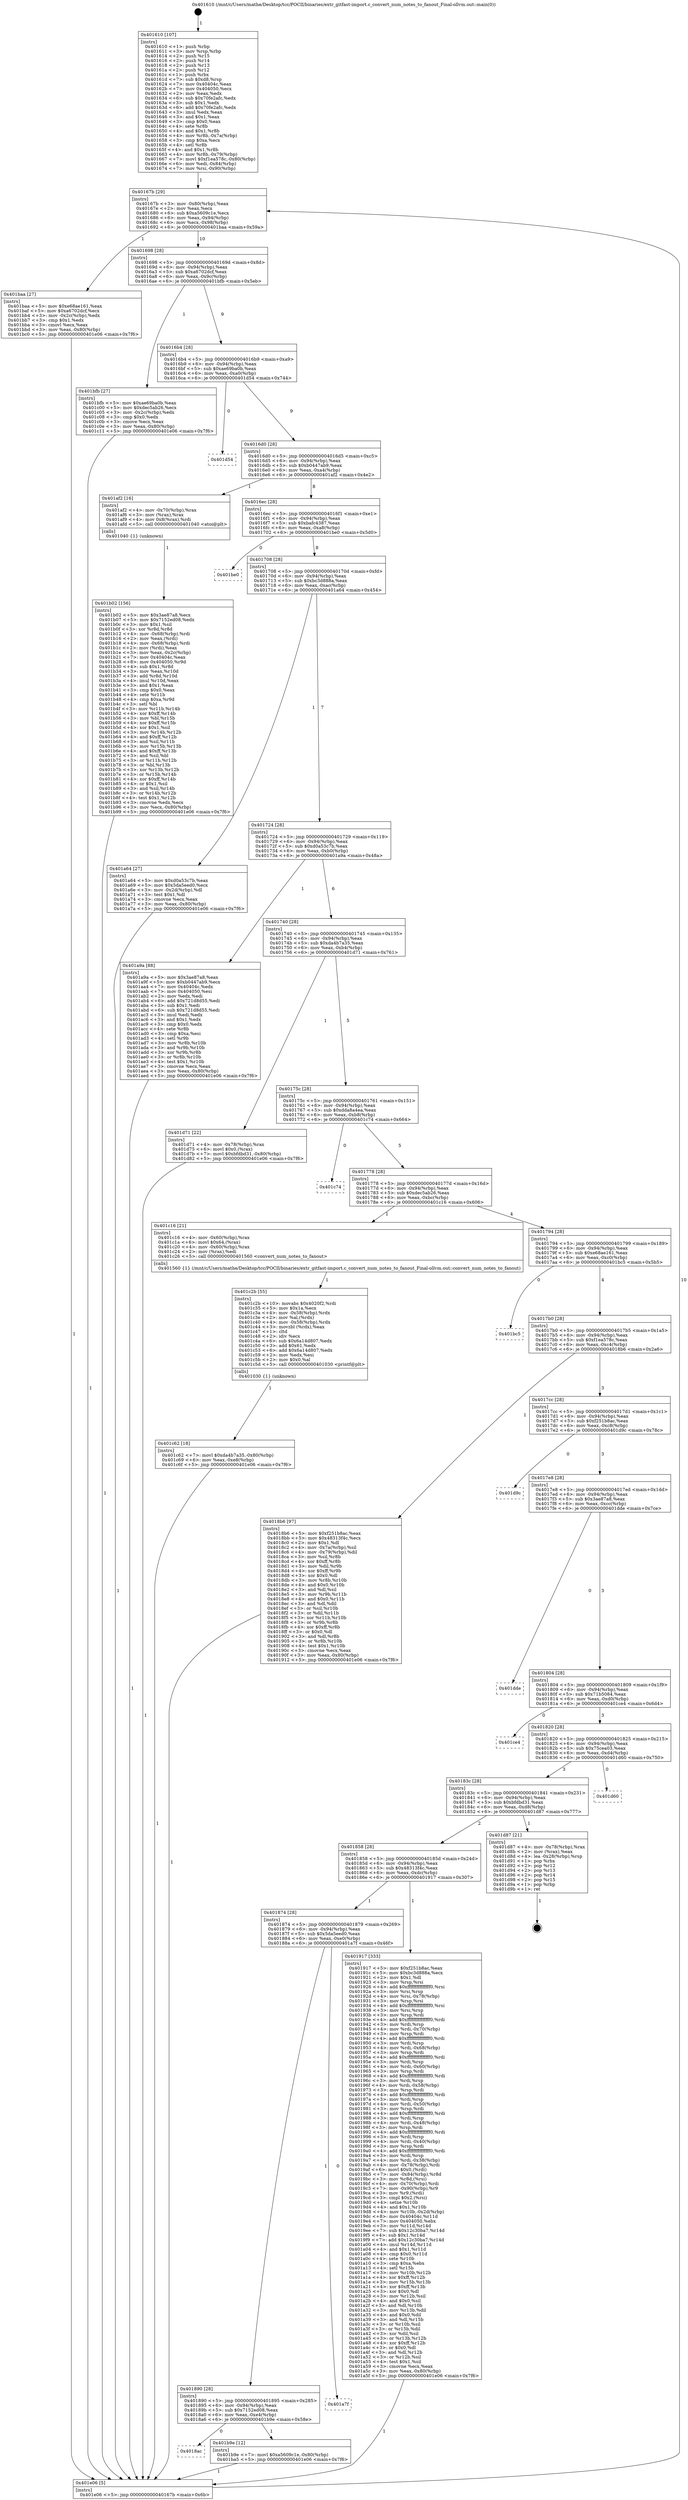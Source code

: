 digraph "0x401610" {
  label = "0x401610 (/mnt/c/Users/mathe/Desktop/tcc/POCII/binaries/extr_gitfast-import.c_convert_num_notes_to_fanout_Final-ollvm.out::main(0))"
  labelloc = "t"
  node[shape=record]

  Entry [label="",width=0.3,height=0.3,shape=circle,fillcolor=black,style=filled]
  "0x40167b" [label="{
     0x40167b [29]\l
     | [instrs]\l
     &nbsp;&nbsp;0x40167b \<+3\>: mov -0x80(%rbp),%eax\l
     &nbsp;&nbsp;0x40167e \<+2\>: mov %eax,%ecx\l
     &nbsp;&nbsp;0x401680 \<+6\>: sub $0xa5609c1e,%ecx\l
     &nbsp;&nbsp;0x401686 \<+6\>: mov %eax,-0x94(%rbp)\l
     &nbsp;&nbsp;0x40168c \<+6\>: mov %ecx,-0x98(%rbp)\l
     &nbsp;&nbsp;0x401692 \<+6\>: je 0000000000401baa \<main+0x59a\>\l
  }"]
  "0x401baa" [label="{
     0x401baa [27]\l
     | [instrs]\l
     &nbsp;&nbsp;0x401baa \<+5\>: mov $0xe68ae161,%eax\l
     &nbsp;&nbsp;0x401baf \<+5\>: mov $0xa6702dcf,%ecx\l
     &nbsp;&nbsp;0x401bb4 \<+3\>: mov -0x2c(%rbp),%edx\l
     &nbsp;&nbsp;0x401bb7 \<+3\>: cmp $0x1,%edx\l
     &nbsp;&nbsp;0x401bba \<+3\>: cmovl %ecx,%eax\l
     &nbsp;&nbsp;0x401bbd \<+3\>: mov %eax,-0x80(%rbp)\l
     &nbsp;&nbsp;0x401bc0 \<+5\>: jmp 0000000000401e06 \<main+0x7f6\>\l
  }"]
  "0x401698" [label="{
     0x401698 [28]\l
     | [instrs]\l
     &nbsp;&nbsp;0x401698 \<+5\>: jmp 000000000040169d \<main+0x8d\>\l
     &nbsp;&nbsp;0x40169d \<+6\>: mov -0x94(%rbp),%eax\l
     &nbsp;&nbsp;0x4016a3 \<+5\>: sub $0xa6702dcf,%eax\l
     &nbsp;&nbsp;0x4016a8 \<+6\>: mov %eax,-0x9c(%rbp)\l
     &nbsp;&nbsp;0x4016ae \<+6\>: je 0000000000401bfb \<main+0x5eb\>\l
  }"]
  Exit [label="",width=0.3,height=0.3,shape=circle,fillcolor=black,style=filled,peripheries=2]
  "0x401bfb" [label="{
     0x401bfb [27]\l
     | [instrs]\l
     &nbsp;&nbsp;0x401bfb \<+5\>: mov $0xae69ba0b,%eax\l
     &nbsp;&nbsp;0x401c00 \<+5\>: mov $0xdec5ab26,%ecx\l
     &nbsp;&nbsp;0x401c05 \<+3\>: mov -0x2c(%rbp),%edx\l
     &nbsp;&nbsp;0x401c08 \<+3\>: cmp $0x0,%edx\l
     &nbsp;&nbsp;0x401c0b \<+3\>: cmove %ecx,%eax\l
     &nbsp;&nbsp;0x401c0e \<+3\>: mov %eax,-0x80(%rbp)\l
     &nbsp;&nbsp;0x401c11 \<+5\>: jmp 0000000000401e06 \<main+0x7f6\>\l
  }"]
  "0x4016b4" [label="{
     0x4016b4 [28]\l
     | [instrs]\l
     &nbsp;&nbsp;0x4016b4 \<+5\>: jmp 00000000004016b9 \<main+0xa9\>\l
     &nbsp;&nbsp;0x4016b9 \<+6\>: mov -0x94(%rbp),%eax\l
     &nbsp;&nbsp;0x4016bf \<+5\>: sub $0xae69ba0b,%eax\l
     &nbsp;&nbsp;0x4016c4 \<+6\>: mov %eax,-0xa0(%rbp)\l
     &nbsp;&nbsp;0x4016ca \<+6\>: je 0000000000401d54 \<main+0x744\>\l
  }"]
  "0x401c62" [label="{
     0x401c62 [18]\l
     | [instrs]\l
     &nbsp;&nbsp;0x401c62 \<+7\>: movl $0xda4b7a35,-0x80(%rbp)\l
     &nbsp;&nbsp;0x401c69 \<+6\>: mov %eax,-0xe8(%rbp)\l
     &nbsp;&nbsp;0x401c6f \<+5\>: jmp 0000000000401e06 \<main+0x7f6\>\l
  }"]
  "0x401d54" [label="{
     0x401d54\l
  }", style=dashed]
  "0x4016d0" [label="{
     0x4016d0 [28]\l
     | [instrs]\l
     &nbsp;&nbsp;0x4016d0 \<+5\>: jmp 00000000004016d5 \<main+0xc5\>\l
     &nbsp;&nbsp;0x4016d5 \<+6\>: mov -0x94(%rbp),%eax\l
     &nbsp;&nbsp;0x4016db \<+5\>: sub $0xb0447ab9,%eax\l
     &nbsp;&nbsp;0x4016e0 \<+6\>: mov %eax,-0xa4(%rbp)\l
     &nbsp;&nbsp;0x4016e6 \<+6\>: je 0000000000401af2 \<main+0x4e2\>\l
  }"]
  "0x401c2b" [label="{
     0x401c2b [55]\l
     | [instrs]\l
     &nbsp;&nbsp;0x401c2b \<+10\>: movabs $0x4020f2,%rdi\l
     &nbsp;&nbsp;0x401c35 \<+5\>: mov $0x1a,%ecx\l
     &nbsp;&nbsp;0x401c3a \<+4\>: mov -0x58(%rbp),%rdx\l
     &nbsp;&nbsp;0x401c3e \<+2\>: mov %al,(%rdx)\l
     &nbsp;&nbsp;0x401c40 \<+4\>: mov -0x58(%rbp),%rdx\l
     &nbsp;&nbsp;0x401c44 \<+3\>: movzbl (%rdx),%eax\l
     &nbsp;&nbsp;0x401c47 \<+1\>: cltd\l
     &nbsp;&nbsp;0x401c48 \<+2\>: idiv %ecx\l
     &nbsp;&nbsp;0x401c4a \<+6\>: sub $0x6a14d807,%edx\l
     &nbsp;&nbsp;0x401c50 \<+3\>: add $0x61,%edx\l
     &nbsp;&nbsp;0x401c53 \<+6\>: add $0x6a14d807,%edx\l
     &nbsp;&nbsp;0x401c59 \<+2\>: mov %edx,%esi\l
     &nbsp;&nbsp;0x401c5b \<+2\>: mov $0x0,%al\l
     &nbsp;&nbsp;0x401c5d \<+5\>: call 0000000000401030 \<printf@plt\>\l
     | [calls]\l
     &nbsp;&nbsp;0x401030 \{1\} (unknown)\l
  }"]
  "0x401af2" [label="{
     0x401af2 [16]\l
     | [instrs]\l
     &nbsp;&nbsp;0x401af2 \<+4\>: mov -0x70(%rbp),%rax\l
     &nbsp;&nbsp;0x401af6 \<+3\>: mov (%rax),%rax\l
     &nbsp;&nbsp;0x401af9 \<+4\>: mov 0x8(%rax),%rdi\l
     &nbsp;&nbsp;0x401afd \<+5\>: call 0000000000401040 \<atoi@plt\>\l
     | [calls]\l
     &nbsp;&nbsp;0x401040 \{1\} (unknown)\l
  }"]
  "0x4016ec" [label="{
     0x4016ec [28]\l
     | [instrs]\l
     &nbsp;&nbsp;0x4016ec \<+5\>: jmp 00000000004016f1 \<main+0xe1\>\l
     &nbsp;&nbsp;0x4016f1 \<+6\>: mov -0x94(%rbp),%eax\l
     &nbsp;&nbsp;0x4016f7 \<+5\>: sub $0xbafc4387,%eax\l
     &nbsp;&nbsp;0x4016fc \<+6\>: mov %eax,-0xa8(%rbp)\l
     &nbsp;&nbsp;0x401702 \<+6\>: je 0000000000401be0 \<main+0x5d0\>\l
  }"]
  "0x4018ac" [label="{
     0x4018ac\l
  }", style=dashed]
  "0x401be0" [label="{
     0x401be0\l
  }", style=dashed]
  "0x401708" [label="{
     0x401708 [28]\l
     | [instrs]\l
     &nbsp;&nbsp;0x401708 \<+5\>: jmp 000000000040170d \<main+0xfd\>\l
     &nbsp;&nbsp;0x40170d \<+6\>: mov -0x94(%rbp),%eax\l
     &nbsp;&nbsp;0x401713 \<+5\>: sub $0xbc3d888a,%eax\l
     &nbsp;&nbsp;0x401718 \<+6\>: mov %eax,-0xac(%rbp)\l
     &nbsp;&nbsp;0x40171e \<+6\>: je 0000000000401a64 \<main+0x454\>\l
  }"]
  "0x401b9e" [label="{
     0x401b9e [12]\l
     | [instrs]\l
     &nbsp;&nbsp;0x401b9e \<+7\>: movl $0xa5609c1e,-0x80(%rbp)\l
     &nbsp;&nbsp;0x401ba5 \<+5\>: jmp 0000000000401e06 \<main+0x7f6\>\l
  }"]
  "0x401a64" [label="{
     0x401a64 [27]\l
     | [instrs]\l
     &nbsp;&nbsp;0x401a64 \<+5\>: mov $0xd0a53c7b,%eax\l
     &nbsp;&nbsp;0x401a69 \<+5\>: mov $0x5da5eed0,%ecx\l
     &nbsp;&nbsp;0x401a6e \<+3\>: mov -0x2d(%rbp),%dl\l
     &nbsp;&nbsp;0x401a71 \<+3\>: test $0x1,%dl\l
     &nbsp;&nbsp;0x401a74 \<+3\>: cmovne %ecx,%eax\l
     &nbsp;&nbsp;0x401a77 \<+3\>: mov %eax,-0x80(%rbp)\l
     &nbsp;&nbsp;0x401a7a \<+5\>: jmp 0000000000401e06 \<main+0x7f6\>\l
  }"]
  "0x401724" [label="{
     0x401724 [28]\l
     | [instrs]\l
     &nbsp;&nbsp;0x401724 \<+5\>: jmp 0000000000401729 \<main+0x119\>\l
     &nbsp;&nbsp;0x401729 \<+6\>: mov -0x94(%rbp),%eax\l
     &nbsp;&nbsp;0x40172f \<+5\>: sub $0xd0a53c7b,%eax\l
     &nbsp;&nbsp;0x401734 \<+6\>: mov %eax,-0xb0(%rbp)\l
     &nbsp;&nbsp;0x40173a \<+6\>: je 0000000000401a9a \<main+0x48a\>\l
  }"]
  "0x401890" [label="{
     0x401890 [28]\l
     | [instrs]\l
     &nbsp;&nbsp;0x401890 \<+5\>: jmp 0000000000401895 \<main+0x285\>\l
     &nbsp;&nbsp;0x401895 \<+6\>: mov -0x94(%rbp),%eax\l
     &nbsp;&nbsp;0x40189b \<+5\>: sub $0x7152ed08,%eax\l
     &nbsp;&nbsp;0x4018a0 \<+6\>: mov %eax,-0xe4(%rbp)\l
     &nbsp;&nbsp;0x4018a6 \<+6\>: je 0000000000401b9e \<main+0x58e\>\l
  }"]
  "0x401a9a" [label="{
     0x401a9a [88]\l
     | [instrs]\l
     &nbsp;&nbsp;0x401a9a \<+5\>: mov $0x3ae87a8,%eax\l
     &nbsp;&nbsp;0x401a9f \<+5\>: mov $0xb0447ab9,%ecx\l
     &nbsp;&nbsp;0x401aa4 \<+7\>: mov 0x40404c,%edx\l
     &nbsp;&nbsp;0x401aab \<+7\>: mov 0x404050,%esi\l
     &nbsp;&nbsp;0x401ab2 \<+2\>: mov %edx,%edi\l
     &nbsp;&nbsp;0x401ab4 \<+6\>: add $0x721d8d55,%edi\l
     &nbsp;&nbsp;0x401aba \<+3\>: sub $0x1,%edi\l
     &nbsp;&nbsp;0x401abd \<+6\>: sub $0x721d8d55,%edi\l
     &nbsp;&nbsp;0x401ac3 \<+3\>: imul %edi,%edx\l
     &nbsp;&nbsp;0x401ac6 \<+3\>: and $0x1,%edx\l
     &nbsp;&nbsp;0x401ac9 \<+3\>: cmp $0x0,%edx\l
     &nbsp;&nbsp;0x401acc \<+4\>: sete %r8b\l
     &nbsp;&nbsp;0x401ad0 \<+3\>: cmp $0xa,%esi\l
     &nbsp;&nbsp;0x401ad3 \<+4\>: setl %r9b\l
     &nbsp;&nbsp;0x401ad7 \<+3\>: mov %r8b,%r10b\l
     &nbsp;&nbsp;0x401ada \<+3\>: and %r9b,%r10b\l
     &nbsp;&nbsp;0x401add \<+3\>: xor %r9b,%r8b\l
     &nbsp;&nbsp;0x401ae0 \<+3\>: or %r8b,%r10b\l
     &nbsp;&nbsp;0x401ae3 \<+4\>: test $0x1,%r10b\l
     &nbsp;&nbsp;0x401ae7 \<+3\>: cmovne %ecx,%eax\l
     &nbsp;&nbsp;0x401aea \<+3\>: mov %eax,-0x80(%rbp)\l
     &nbsp;&nbsp;0x401aed \<+5\>: jmp 0000000000401e06 \<main+0x7f6\>\l
  }"]
  "0x401740" [label="{
     0x401740 [28]\l
     | [instrs]\l
     &nbsp;&nbsp;0x401740 \<+5\>: jmp 0000000000401745 \<main+0x135\>\l
     &nbsp;&nbsp;0x401745 \<+6\>: mov -0x94(%rbp),%eax\l
     &nbsp;&nbsp;0x40174b \<+5\>: sub $0xda4b7a35,%eax\l
     &nbsp;&nbsp;0x401750 \<+6\>: mov %eax,-0xb4(%rbp)\l
     &nbsp;&nbsp;0x401756 \<+6\>: je 0000000000401d71 \<main+0x761\>\l
  }"]
  "0x401a7f" [label="{
     0x401a7f\l
  }", style=dashed]
  "0x401d71" [label="{
     0x401d71 [22]\l
     | [instrs]\l
     &nbsp;&nbsp;0x401d71 \<+4\>: mov -0x78(%rbp),%rax\l
     &nbsp;&nbsp;0x401d75 \<+6\>: movl $0x0,(%rax)\l
     &nbsp;&nbsp;0x401d7b \<+7\>: movl $0xbfdbd31,-0x80(%rbp)\l
     &nbsp;&nbsp;0x401d82 \<+5\>: jmp 0000000000401e06 \<main+0x7f6\>\l
  }"]
  "0x40175c" [label="{
     0x40175c [28]\l
     | [instrs]\l
     &nbsp;&nbsp;0x40175c \<+5\>: jmp 0000000000401761 \<main+0x151\>\l
     &nbsp;&nbsp;0x401761 \<+6\>: mov -0x94(%rbp),%eax\l
     &nbsp;&nbsp;0x401767 \<+5\>: sub $0xdda8a4ea,%eax\l
     &nbsp;&nbsp;0x40176c \<+6\>: mov %eax,-0xb8(%rbp)\l
     &nbsp;&nbsp;0x401772 \<+6\>: je 0000000000401c74 \<main+0x664\>\l
  }"]
  "0x401b02" [label="{
     0x401b02 [156]\l
     | [instrs]\l
     &nbsp;&nbsp;0x401b02 \<+5\>: mov $0x3ae87a8,%ecx\l
     &nbsp;&nbsp;0x401b07 \<+5\>: mov $0x7152ed08,%edx\l
     &nbsp;&nbsp;0x401b0c \<+3\>: mov $0x1,%sil\l
     &nbsp;&nbsp;0x401b0f \<+3\>: xor %r8d,%r8d\l
     &nbsp;&nbsp;0x401b12 \<+4\>: mov -0x68(%rbp),%rdi\l
     &nbsp;&nbsp;0x401b16 \<+2\>: mov %eax,(%rdi)\l
     &nbsp;&nbsp;0x401b18 \<+4\>: mov -0x68(%rbp),%rdi\l
     &nbsp;&nbsp;0x401b1c \<+2\>: mov (%rdi),%eax\l
     &nbsp;&nbsp;0x401b1e \<+3\>: mov %eax,-0x2c(%rbp)\l
     &nbsp;&nbsp;0x401b21 \<+7\>: mov 0x40404c,%eax\l
     &nbsp;&nbsp;0x401b28 \<+8\>: mov 0x404050,%r9d\l
     &nbsp;&nbsp;0x401b30 \<+4\>: sub $0x1,%r8d\l
     &nbsp;&nbsp;0x401b34 \<+3\>: mov %eax,%r10d\l
     &nbsp;&nbsp;0x401b37 \<+3\>: add %r8d,%r10d\l
     &nbsp;&nbsp;0x401b3a \<+4\>: imul %r10d,%eax\l
     &nbsp;&nbsp;0x401b3e \<+3\>: and $0x1,%eax\l
     &nbsp;&nbsp;0x401b41 \<+3\>: cmp $0x0,%eax\l
     &nbsp;&nbsp;0x401b44 \<+4\>: sete %r11b\l
     &nbsp;&nbsp;0x401b48 \<+4\>: cmp $0xa,%r9d\l
     &nbsp;&nbsp;0x401b4c \<+3\>: setl %bl\l
     &nbsp;&nbsp;0x401b4f \<+3\>: mov %r11b,%r14b\l
     &nbsp;&nbsp;0x401b52 \<+4\>: xor $0xff,%r14b\l
     &nbsp;&nbsp;0x401b56 \<+3\>: mov %bl,%r15b\l
     &nbsp;&nbsp;0x401b59 \<+4\>: xor $0xff,%r15b\l
     &nbsp;&nbsp;0x401b5d \<+4\>: xor $0x1,%sil\l
     &nbsp;&nbsp;0x401b61 \<+3\>: mov %r14b,%r12b\l
     &nbsp;&nbsp;0x401b64 \<+4\>: and $0xff,%r12b\l
     &nbsp;&nbsp;0x401b68 \<+3\>: and %sil,%r11b\l
     &nbsp;&nbsp;0x401b6b \<+3\>: mov %r15b,%r13b\l
     &nbsp;&nbsp;0x401b6e \<+4\>: and $0xff,%r13b\l
     &nbsp;&nbsp;0x401b72 \<+3\>: and %sil,%bl\l
     &nbsp;&nbsp;0x401b75 \<+3\>: or %r11b,%r12b\l
     &nbsp;&nbsp;0x401b78 \<+3\>: or %bl,%r13b\l
     &nbsp;&nbsp;0x401b7b \<+3\>: xor %r13b,%r12b\l
     &nbsp;&nbsp;0x401b7e \<+3\>: or %r15b,%r14b\l
     &nbsp;&nbsp;0x401b81 \<+4\>: xor $0xff,%r14b\l
     &nbsp;&nbsp;0x401b85 \<+4\>: or $0x1,%sil\l
     &nbsp;&nbsp;0x401b89 \<+3\>: and %sil,%r14b\l
     &nbsp;&nbsp;0x401b8c \<+3\>: or %r14b,%r12b\l
     &nbsp;&nbsp;0x401b8f \<+4\>: test $0x1,%r12b\l
     &nbsp;&nbsp;0x401b93 \<+3\>: cmovne %edx,%ecx\l
     &nbsp;&nbsp;0x401b96 \<+3\>: mov %ecx,-0x80(%rbp)\l
     &nbsp;&nbsp;0x401b99 \<+5\>: jmp 0000000000401e06 \<main+0x7f6\>\l
  }"]
  "0x401c74" [label="{
     0x401c74\l
  }", style=dashed]
  "0x401778" [label="{
     0x401778 [28]\l
     | [instrs]\l
     &nbsp;&nbsp;0x401778 \<+5\>: jmp 000000000040177d \<main+0x16d\>\l
     &nbsp;&nbsp;0x40177d \<+6\>: mov -0x94(%rbp),%eax\l
     &nbsp;&nbsp;0x401783 \<+5\>: sub $0xdec5ab26,%eax\l
     &nbsp;&nbsp;0x401788 \<+6\>: mov %eax,-0xbc(%rbp)\l
     &nbsp;&nbsp;0x40178e \<+6\>: je 0000000000401c16 \<main+0x606\>\l
  }"]
  "0x401874" [label="{
     0x401874 [28]\l
     | [instrs]\l
     &nbsp;&nbsp;0x401874 \<+5\>: jmp 0000000000401879 \<main+0x269\>\l
     &nbsp;&nbsp;0x401879 \<+6\>: mov -0x94(%rbp),%eax\l
     &nbsp;&nbsp;0x40187f \<+5\>: sub $0x5da5eed0,%eax\l
     &nbsp;&nbsp;0x401884 \<+6\>: mov %eax,-0xe0(%rbp)\l
     &nbsp;&nbsp;0x40188a \<+6\>: je 0000000000401a7f \<main+0x46f\>\l
  }"]
  "0x401c16" [label="{
     0x401c16 [21]\l
     | [instrs]\l
     &nbsp;&nbsp;0x401c16 \<+4\>: mov -0x60(%rbp),%rax\l
     &nbsp;&nbsp;0x401c1a \<+6\>: movl $0x64,(%rax)\l
     &nbsp;&nbsp;0x401c20 \<+4\>: mov -0x60(%rbp),%rax\l
     &nbsp;&nbsp;0x401c24 \<+2\>: mov (%rax),%edi\l
     &nbsp;&nbsp;0x401c26 \<+5\>: call 0000000000401560 \<convert_num_notes_to_fanout\>\l
     | [calls]\l
     &nbsp;&nbsp;0x401560 \{1\} (/mnt/c/Users/mathe/Desktop/tcc/POCII/binaries/extr_gitfast-import.c_convert_num_notes_to_fanout_Final-ollvm.out::convert_num_notes_to_fanout)\l
  }"]
  "0x401794" [label="{
     0x401794 [28]\l
     | [instrs]\l
     &nbsp;&nbsp;0x401794 \<+5\>: jmp 0000000000401799 \<main+0x189\>\l
     &nbsp;&nbsp;0x401799 \<+6\>: mov -0x94(%rbp),%eax\l
     &nbsp;&nbsp;0x40179f \<+5\>: sub $0xe68ae161,%eax\l
     &nbsp;&nbsp;0x4017a4 \<+6\>: mov %eax,-0xc0(%rbp)\l
     &nbsp;&nbsp;0x4017aa \<+6\>: je 0000000000401bc5 \<main+0x5b5\>\l
  }"]
  "0x401917" [label="{
     0x401917 [333]\l
     | [instrs]\l
     &nbsp;&nbsp;0x401917 \<+5\>: mov $0xf251b8ac,%eax\l
     &nbsp;&nbsp;0x40191c \<+5\>: mov $0xbc3d888a,%ecx\l
     &nbsp;&nbsp;0x401921 \<+2\>: mov $0x1,%dl\l
     &nbsp;&nbsp;0x401923 \<+3\>: mov %rsp,%rsi\l
     &nbsp;&nbsp;0x401926 \<+4\>: add $0xfffffffffffffff0,%rsi\l
     &nbsp;&nbsp;0x40192a \<+3\>: mov %rsi,%rsp\l
     &nbsp;&nbsp;0x40192d \<+4\>: mov %rsi,-0x78(%rbp)\l
     &nbsp;&nbsp;0x401931 \<+3\>: mov %rsp,%rsi\l
     &nbsp;&nbsp;0x401934 \<+4\>: add $0xfffffffffffffff0,%rsi\l
     &nbsp;&nbsp;0x401938 \<+3\>: mov %rsi,%rsp\l
     &nbsp;&nbsp;0x40193b \<+3\>: mov %rsp,%rdi\l
     &nbsp;&nbsp;0x40193e \<+4\>: add $0xfffffffffffffff0,%rdi\l
     &nbsp;&nbsp;0x401942 \<+3\>: mov %rdi,%rsp\l
     &nbsp;&nbsp;0x401945 \<+4\>: mov %rdi,-0x70(%rbp)\l
     &nbsp;&nbsp;0x401949 \<+3\>: mov %rsp,%rdi\l
     &nbsp;&nbsp;0x40194c \<+4\>: add $0xfffffffffffffff0,%rdi\l
     &nbsp;&nbsp;0x401950 \<+3\>: mov %rdi,%rsp\l
     &nbsp;&nbsp;0x401953 \<+4\>: mov %rdi,-0x68(%rbp)\l
     &nbsp;&nbsp;0x401957 \<+3\>: mov %rsp,%rdi\l
     &nbsp;&nbsp;0x40195a \<+4\>: add $0xfffffffffffffff0,%rdi\l
     &nbsp;&nbsp;0x40195e \<+3\>: mov %rdi,%rsp\l
     &nbsp;&nbsp;0x401961 \<+4\>: mov %rdi,-0x60(%rbp)\l
     &nbsp;&nbsp;0x401965 \<+3\>: mov %rsp,%rdi\l
     &nbsp;&nbsp;0x401968 \<+4\>: add $0xfffffffffffffff0,%rdi\l
     &nbsp;&nbsp;0x40196c \<+3\>: mov %rdi,%rsp\l
     &nbsp;&nbsp;0x40196f \<+4\>: mov %rdi,-0x58(%rbp)\l
     &nbsp;&nbsp;0x401973 \<+3\>: mov %rsp,%rdi\l
     &nbsp;&nbsp;0x401976 \<+4\>: add $0xfffffffffffffff0,%rdi\l
     &nbsp;&nbsp;0x40197a \<+3\>: mov %rdi,%rsp\l
     &nbsp;&nbsp;0x40197d \<+4\>: mov %rdi,-0x50(%rbp)\l
     &nbsp;&nbsp;0x401981 \<+3\>: mov %rsp,%rdi\l
     &nbsp;&nbsp;0x401984 \<+4\>: add $0xfffffffffffffff0,%rdi\l
     &nbsp;&nbsp;0x401988 \<+3\>: mov %rdi,%rsp\l
     &nbsp;&nbsp;0x40198b \<+4\>: mov %rdi,-0x48(%rbp)\l
     &nbsp;&nbsp;0x40198f \<+3\>: mov %rsp,%rdi\l
     &nbsp;&nbsp;0x401992 \<+4\>: add $0xfffffffffffffff0,%rdi\l
     &nbsp;&nbsp;0x401996 \<+3\>: mov %rdi,%rsp\l
     &nbsp;&nbsp;0x401999 \<+4\>: mov %rdi,-0x40(%rbp)\l
     &nbsp;&nbsp;0x40199d \<+3\>: mov %rsp,%rdi\l
     &nbsp;&nbsp;0x4019a0 \<+4\>: add $0xfffffffffffffff0,%rdi\l
     &nbsp;&nbsp;0x4019a4 \<+3\>: mov %rdi,%rsp\l
     &nbsp;&nbsp;0x4019a7 \<+4\>: mov %rdi,-0x38(%rbp)\l
     &nbsp;&nbsp;0x4019ab \<+4\>: mov -0x78(%rbp),%rdi\l
     &nbsp;&nbsp;0x4019af \<+6\>: movl $0x0,(%rdi)\l
     &nbsp;&nbsp;0x4019b5 \<+7\>: mov -0x84(%rbp),%r8d\l
     &nbsp;&nbsp;0x4019bc \<+3\>: mov %r8d,(%rsi)\l
     &nbsp;&nbsp;0x4019bf \<+4\>: mov -0x70(%rbp),%rdi\l
     &nbsp;&nbsp;0x4019c3 \<+7\>: mov -0x90(%rbp),%r9\l
     &nbsp;&nbsp;0x4019ca \<+3\>: mov %r9,(%rdi)\l
     &nbsp;&nbsp;0x4019cd \<+3\>: cmpl $0x2,(%rsi)\l
     &nbsp;&nbsp;0x4019d0 \<+4\>: setne %r10b\l
     &nbsp;&nbsp;0x4019d4 \<+4\>: and $0x1,%r10b\l
     &nbsp;&nbsp;0x4019d8 \<+4\>: mov %r10b,-0x2d(%rbp)\l
     &nbsp;&nbsp;0x4019dc \<+8\>: mov 0x40404c,%r11d\l
     &nbsp;&nbsp;0x4019e4 \<+7\>: mov 0x404050,%ebx\l
     &nbsp;&nbsp;0x4019eb \<+3\>: mov %r11d,%r14d\l
     &nbsp;&nbsp;0x4019ee \<+7\>: sub $0x12c30ba7,%r14d\l
     &nbsp;&nbsp;0x4019f5 \<+4\>: sub $0x1,%r14d\l
     &nbsp;&nbsp;0x4019f9 \<+7\>: add $0x12c30ba7,%r14d\l
     &nbsp;&nbsp;0x401a00 \<+4\>: imul %r14d,%r11d\l
     &nbsp;&nbsp;0x401a04 \<+4\>: and $0x1,%r11d\l
     &nbsp;&nbsp;0x401a08 \<+4\>: cmp $0x0,%r11d\l
     &nbsp;&nbsp;0x401a0c \<+4\>: sete %r10b\l
     &nbsp;&nbsp;0x401a10 \<+3\>: cmp $0xa,%ebx\l
     &nbsp;&nbsp;0x401a13 \<+4\>: setl %r15b\l
     &nbsp;&nbsp;0x401a17 \<+3\>: mov %r10b,%r12b\l
     &nbsp;&nbsp;0x401a1a \<+4\>: xor $0xff,%r12b\l
     &nbsp;&nbsp;0x401a1e \<+3\>: mov %r15b,%r13b\l
     &nbsp;&nbsp;0x401a21 \<+4\>: xor $0xff,%r13b\l
     &nbsp;&nbsp;0x401a25 \<+3\>: xor $0x0,%dl\l
     &nbsp;&nbsp;0x401a28 \<+3\>: mov %r12b,%sil\l
     &nbsp;&nbsp;0x401a2b \<+4\>: and $0x0,%sil\l
     &nbsp;&nbsp;0x401a2f \<+3\>: and %dl,%r10b\l
     &nbsp;&nbsp;0x401a32 \<+3\>: mov %r13b,%dil\l
     &nbsp;&nbsp;0x401a35 \<+4\>: and $0x0,%dil\l
     &nbsp;&nbsp;0x401a39 \<+3\>: and %dl,%r15b\l
     &nbsp;&nbsp;0x401a3c \<+3\>: or %r10b,%sil\l
     &nbsp;&nbsp;0x401a3f \<+3\>: or %r15b,%dil\l
     &nbsp;&nbsp;0x401a42 \<+3\>: xor %dil,%sil\l
     &nbsp;&nbsp;0x401a45 \<+3\>: or %r13b,%r12b\l
     &nbsp;&nbsp;0x401a48 \<+4\>: xor $0xff,%r12b\l
     &nbsp;&nbsp;0x401a4c \<+3\>: or $0x0,%dl\l
     &nbsp;&nbsp;0x401a4f \<+3\>: and %dl,%r12b\l
     &nbsp;&nbsp;0x401a52 \<+3\>: or %r12b,%sil\l
     &nbsp;&nbsp;0x401a55 \<+4\>: test $0x1,%sil\l
     &nbsp;&nbsp;0x401a59 \<+3\>: cmovne %ecx,%eax\l
     &nbsp;&nbsp;0x401a5c \<+3\>: mov %eax,-0x80(%rbp)\l
     &nbsp;&nbsp;0x401a5f \<+5\>: jmp 0000000000401e06 \<main+0x7f6\>\l
  }"]
  "0x401bc5" [label="{
     0x401bc5\l
  }", style=dashed]
  "0x4017b0" [label="{
     0x4017b0 [28]\l
     | [instrs]\l
     &nbsp;&nbsp;0x4017b0 \<+5\>: jmp 00000000004017b5 \<main+0x1a5\>\l
     &nbsp;&nbsp;0x4017b5 \<+6\>: mov -0x94(%rbp),%eax\l
     &nbsp;&nbsp;0x4017bb \<+5\>: sub $0xf1ea578c,%eax\l
     &nbsp;&nbsp;0x4017c0 \<+6\>: mov %eax,-0xc4(%rbp)\l
     &nbsp;&nbsp;0x4017c6 \<+6\>: je 00000000004018b6 \<main+0x2a6\>\l
  }"]
  "0x401858" [label="{
     0x401858 [28]\l
     | [instrs]\l
     &nbsp;&nbsp;0x401858 \<+5\>: jmp 000000000040185d \<main+0x24d\>\l
     &nbsp;&nbsp;0x40185d \<+6\>: mov -0x94(%rbp),%eax\l
     &nbsp;&nbsp;0x401863 \<+5\>: sub $0x48313f4c,%eax\l
     &nbsp;&nbsp;0x401868 \<+6\>: mov %eax,-0xdc(%rbp)\l
     &nbsp;&nbsp;0x40186e \<+6\>: je 0000000000401917 \<main+0x307\>\l
  }"]
  "0x4018b6" [label="{
     0x4018b6 [97]\l
     | [instrs]\l
     &nbsp;&nbsp;0x4018b6 \<+5\>: mov $0xf251b8ac,%eax\l
     &nbsp;&nbsp;0x4018bb \<+5\>: mov $0x48313f4c,%ecx\l
     &nbsp;&nbsp;0x4018c0 \<+2\>: mov $0x1,%dl\l
     &nbsp;&nbsp;0x4018c2 \<+4\>: mov -0x7a(%rbp),%sil\l
     &nbsp;&nbsp;0x4018c6 \<+4\>: mov -0x79(%rbp),%dil\l
     &nbsp;&nbsp;0x4018ca \<+3\>: mov %sil,%r8b\l
     &nbsp;&nbsp;0x4018cd \<+4\>: xor $0xff,%r8b\l
     &nbsp;&nbsp;0x4018d1 \<+3\>: mov %dil,%r9b\l
     &nbsp;&nbsp;0x4018d4 \<+4\>: xor $0xff,%r9b\l
     &nbsp;&nbsp;0x4018d8 \<+3\>: xor $0x0,%dl\l
     &nbsp;&nbsp;0x4018db \<+3\>: mov %r8b,%r10b\l
     &nbsp;&nbsp;0x4018de \<+4\>: and $0x0,%r10b\l
     &nbsp;&nbsp;0x4018e2 \<+3\>: and %dl,%sil\l
     &nbsp;&nbsp;0x4018e5 \<+3\>: mov %r9b,%r11b\l
     &nbsp;&nbsp;0x4018e8 \<+4\>: and $0x0,%r11b\l
     &nbsp;&nbsp;0x4018ec \<+3\>: and %dl,%dil\l
     &nbsp;&nbsp;0x4018ef \<+3\>: or %sil,%r10b\l
     &nbsp;&nbsp;0x4018f2 \<+3\>: or %dil,%r11b\l
     &nbsp;&nbsp;0x4018f5 \<+3\>: xor %r11b,%r10b\l
     &nbsp;&nbsp;0x4018f8 \<+3\>: or %r9b,%r8b\l
     &nbsp;&nbsp;0x4018fb \<+4\>: xor $0xff,%r8b\l
     &nbsp;&nbsp;0x4018ff \<+3\>: or $0x0,%dl\l
     &nbsp;&nbsp;0x401902 \<+3\>: and %dl,%r8b\l
     &nbsp;&nbsp;0x401905 \<+3\>: or %r8b,%r10b\l
     &nbsp;&nbsp;0x401908 \<+4\>: test $0x1,%r10b\l
     &nbsp;&nbsp;0x40190c \<+3\>: cmovne %ecx,%eax\l
     &nbsp;&nbsp;0x40190f \<+3\>: mov %eax,-0x80(%rbp)\l
     &nbsp;&nbsp;0x401912 \<+5\>: jmp 0000000000401e06 \<main+0x7f6\>\l
  }"]
  "0x4017cc" [label="{
     0x4017cc [28]\l
     | [instrs]\l
     &nbsp;&nbsp;0x4017cc \<+5\>: jmp 00000000004017d1 \<main+0x1c1\>\l
     &nbsp;&nbsp;0x4017d1 \<+6\>: mov -0x94(%rbp),%eax\l
     &nbsp;&nbsp;0x4017d7 \<+5\>: sub $0xf251b8ac,%eax\l
     &nbsp;&nbsp;0x4017dc \<+6\>: mov %eax,-0xc8(%rbp)\l
     &nbsp;&nbsp;0x4017e2 \<+6\>: je 0000000000401d9c \<main+0x78c\>\l
  }"]
  "0x401e06" [label="{
     0x401e06 [5]\l
     | [instrs]\l
     &nbsp;&nbsp;0x401e06 \<+5\>: jmp 000000000040167b \<main+0x6b\>\l
  }"]
  "0x401610" [label="{
     0x401610 [107]\l
     | [instrs]\l
     &nbsp;&nbsp;0x401610 \<+1\>: push %rbp\l
     &nbsp;&nbsp;0x401611 \<+3\>: mov %rsp,%rbp\l
     &nbsp;&nbsp;0x401614 \<+2\>: push %r15\l
     &nbsp;&nbsp;0x401616 \<+2\>: push %r14\l
     &nbsp;&nbsp;0x401618 \<+2\>: push %r13\l
     &nbsp;&nbsp;0x40161a \<+2\>: push %r12\l
     &nbsp;&nbsp;0x40161c \<+1\>: push %rbx\l
     &nbsp;&nbsp;0x40161d \<+7\>: sub $0xd8,%rsp\l
     &nbsp;&nbsp;0x401624 \<+7\>: mov 0x40404c,%eax\l
     &nbsp;&nbsp;0x40162b \<+7\>: mov 0x404050,%ecx\l
     &nbsp;&nbsp;0x401632 \<+2\>: mov %eax,%edx\l
     &nbsp;&nbsp;0x401634 \<+6\>: sub $0x70fe2afc,%edx\l
     &nbsp;&nbsp;0x40163a \<+3\>: sub $0x1,%edx\l
     &nbsp;&nbsp;0x40163d \<+6\>: add $0x70fe2afc,%edx\l
     &nbsp;&nbsp;0x401643 \<+3\>: imul %edx,%eax\l
     &nbsp;&nbsp;0x401646 \<+3\>: and $0x1,%eax\l
     &nbsp;&nbsp;0x401649 \<+3\>: cmp $0x0,%eax\l
     &nbsp;&nbsp;0x40164c \<+4\>: sete %r8b\l
     &nbsp;&nbsp;0x401650 \<+4\>: and $0x1,%r8b\l
     &nbsp;&nbsp;0x401654 \<+4\>: mov %r8b,-0x7a(%rbp)\l
     &nbsp;&nbsp;0x401658 \<+3\>: cmp $0xa,%ecx\l
     &nbsp;&nbsp;0x40165b \<+4\>: setl %r8b\l
     &nbsp;&nbsp;0x40165f \<+4\>: and $0x1,%r8b\l
     &nbsp;&nbsp;0x401663 \<+4\>: mov %r8b,-0x79(%rbp)\l
     &nbsp;&nbsp;0x401667 \<+7\>: movl $0xf1ea578c,-0x80(%rbp)\l
     &nbsp;&nbsp;0x40166e \<+6\>: mov %edi,-0x84(%rbp)\l
     &nbsp;&nbsp;0x401674 \<+7\>: mov %rsi,-0x90(%rbp)\l
  }"]
  "0x401d87" [label="{
     0x401d87 [21]\l
     | [instrs]\l
     &nbsp;&nbsp;0x401d87 \<+4\>: mov -0x78(%rbp),%rax\l
     &nbsp;&nbsp;0x401d8b \<+2\>: mov (%rax),%eax\l
     &nbsp;&nbsp;0x401d8d \<+4\>: lea -0x28(%rbp),%rsp\l
     &nbsp;&nbsp;0x401d91 \<+1\>: pop %rbx\l
     &nbsp;&nbsp;0x401d92 \<+2\>: pop %r12\l
     &nbsp;&nbsp;0x401d94 \<+2\>: pop %r13\l
     &nbsp;&nbsp;0x401d96 \<+2\>: pop %r14\l
     &nbsp;&nbsp;0x401d98 \<+2\>: pop %r15\l
     &nbsp;&nbsp;0x401d9a \<+1\>: pop %rbp\l
     &nbsp;&nbsp;0x401d9b \<+1\>: ret\l
  }"]
  "0x401d9c" [label="{
     0x401d9c\l
  }", style=dashed]
  "0x4017e8" [label="{
     0x4017e8 [28]\l
     | [instrs]\l
     &nbsp;&nbsp;0x4017e8 \<+5\>: jmp 00000000004017ed \<main+0x1dd\>\l
     &nbsp;&nbsp;0x4017ed \<+6\>: mov -0x94(%rbp),%eax\l
     &nbsp;&nbsp;0x4017f3 \<+5\>: sub $0x3ae87a8,%eax\l
     &nbsp;&nbsp;0x4017f8 \<+6\>: mov %eax,-0xcc(%rbp)\l
     &nbsp;&nbsp;0x4017fe \<+6\>: je 0000000000401dde \<main+0x7ce\>\l
  }"]
  "0x40183c" [label="{
     0x40183c [28]\l
     | [instrs]\l
     &nbsp;&nbsp;0x40183c \<+5\>: jmp 0000000000401841 \<main+0x231\>\l
     &nbsp;&nbsp;0x401841 \<+6\>: mov -0x94(%rbp),%eax\l
     &nbsp;&nbsp;0x401847 \<+5\>: sub $0xbfdbd31,%eax\l
     &nbsp;&nbsp;0x40184c \<+6\>: mov %eax,-0xd8(%rbp)\l
     &nbsp;&nbsp;0x401852 \<+6\>: je 0000000000401d87 \<main+0x777\>\l
  }"]
  "0x401dde" [label="{
     0x401dde\l
  }", style=dashed]
  "0x401804" [label="{
     0x401804 [28]\l
     | [instrs]\l
     &nbsp;&nbsp;0x401804 \<+5\>: jmp 0000000000401809 \<main+0x1f9\>\l
     &nbsp;&nbsp;0x401809 \<+6\>: mov -0x94(%rbp),%eax\l
     &nbsp;&nbsp;0x40180f \<+5\>: sub $0x71b5084,%eax\l
     &nbsp;&nbsp;0x401814 \<+6\>: mov %eax,-0xd0(%rbp)\l
     &nbsp;&nbsp;0x40181a \<+6\>: je 0000000000401ce4 \<main+0x6d4\>\l
  }"]
  "0x401d60" [label="{
     0x401d60\l
  }", style=dashed]
  "0x401ce4" [label="{
     0x401ce4\l
  }", style=dashed]
  "0x401820" [label="{
     0x401820 [28]\l
     | [instrs]\l
     &nbsp;&nbsp;0x401820 \<+5\>: jmp 0000000000401825 \<main+0x215\>\l
     &nbsp;&nbsp;0x401825 \<+6\>: mov -0x94(%rbp),%eax\l
     &nbsp;&nbsp;0x40182b \<+5\>: sub $0x75cea03,%eax\l
     &nbsp;&nbsp;0x401830 \<+6\>: mov %eax,-0xd4(%rbp)\l
     &nbsp;&nbsp;0x401836 \<+6\>: je 0000000000401d60 \<main+0x750\>\l
  }"]
  Entry -> "0x401610" [label=" 1"]
  "0x40167b" -> "0x401baa" [label=" 1"]
  "0x40167b" -> "0x401698" [label=" 10"]
  "0x401d87" -> Exit [label=" 1"]
  "0x401698" -> "0x401bfb" [label=" 1"]
  "0x401698" -> "0x4016b4" [label=" 9"]
  "0x401d71" -> "0x401e06" [label=" 1"]
  "0x4016b4" -> "0x401d54" [label=" 0"]
  "0x4016b4" -> "0x4016d0" [label=" 9"]
  "0x401c62" -> "0x401e06" [label=" 1"]
  "0x4016d0" -> "0x401af2" [label=" 1"]
  "0x4016d0" -> "0x4016ec" [label=" 8"]
  "0x401c2b" -> "0x401c62" [label=" 1"]
  "0x4016ec" -> "0x401be0" [label=" 0"]
  "0x4016ec" -> "0x401708" [label=" 8"]
  "0x401c16" -> "0x401c2b" [label=" 1"]
  "0x401708" -> "0x401a64" [label=" 1"]
  "0x401708" -> "0x401724" [label=" 7"]
  "0x401bfb" -> "0x401e06" [label=" 1"]
  "0x401724" -> "0x401a9a" [label=" 1"]
  "0x401724" -> "0x401740" [label=" 6"]
  "0x401b9e" -> "0x401e06" [label=" 1"]
  "0x401740" -> "0x401d71" [label=" 1"]
  "0x401740" -> "0x40175c" [label=" 5"]
  "0x401890" -> "0x4018ac" [label=" 0"]
  "0x40175c" -> "0x401c74" [label=" 0"]
  "0x40175c" -> "0x401778" [label=" 5"]
  "0x401baa" -> "0x401e06" [label=" 1"]
  "0x401778" -> "0x401c16" [label=" 1"]
  "0x401778" -> "0x401794" [label=" 4"]
  "0x401874" -> "0x401a7f" [label=" 0"]
  "0x401794" -> "0x401bc5" [label=" 0"]
  "0x401794" -> "0x4017b0" [label=" 4"]
  "0x401890" -> "0x401b9e" [label=" 1"]
  "0x4017b0" -> "0x4018b6" [label=" 1"]
  "0x4017b0" -> "0x4017cc" [label=" 3"]
  "0x4018b6" -> "0x401e06" [label=" 1"]
  "0x401610" -> "0x40167b" [label=" 1"]
  "0x401e06" -> "0x40167b" [label=" 10"]
  "0x401af2" -> "0x401b02" [label=" 1"]
  "0x4017cc" -> "0x401d9c" [label=" 0"]
  "0x4017cc" -> "0x4017e8" [label=" 3"]
  "0x401a9a" -> "0x401e06" [label=" 1"]
  "0x4017e8" -> "0x401dde" [label=" 0"]
  "0x4017e8" -> "0x401804" [label=" 3"]
  "0x401917" -> "0x401e06" [label=" 1"]
  "0x401804" -> "0x401ce4" [label=" 0"]
  "0x401804" -> "0x401820" [label=" 3"]
  "0x401874" -> "0x401890" [label=" 1"]
  "0x401820" -> "0x401d60" [label=" 0"]
  "0x401820" -> "0x40183c" [label=" 3"]
  "0x401a64" -> "0x401e06" [label=" 1"]
  "0x40183c" -> "0x401d87" [label=" 1"]
  "0x40183c" -> "0x401858" [label=" 2"]
  "0x401b02" -> "0x401e06" [label=" 1"]
  "0x401858" -> "0x401917" [label=" 1"]
  "0x401858" -> "0x401874" [label=" 1"]
}
